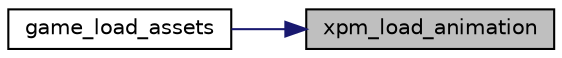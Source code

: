 digraph "xpm_load_animation"
{
 // LATEX_PDF_SIZE
  edge [fontname="Helvetica",fontsize="10",labelfontname="Helvetica",labelfontsize="10"];
  node [fontname="Helvetica",fontsize="10",shape=record];
  rankdir="RL";
  Node1 [label="xpm_load_animation",height=0.2,width=0.4,color="black", fillcolor="grey75", style="filled", fontcolor="black",tooltip="Loads an animation witdh the given frames."];
  Node1 -> Node2 [dir="back",color="midnightblue",fontsize="10",style="solid",fontname="Helvetica"];
  Node2 [label="game_load_assets",height=0.2,width=0.4,color="black", fillcolor="white", style="filled",URL="$group__game.html#gaaa06563e91c221f5fa003c60ab28cdef",tooltip="Loads the game assets."];
}
